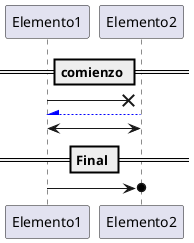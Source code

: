 @startuml diagrama4
== comienzo ==

Elemento1 -x Elemento2
Elemento2-[#0000FF]-\ Elemento1
Elemento2 <-> Elemento1

== Final ==
Elemento1 ->o Elemento2


@enduml